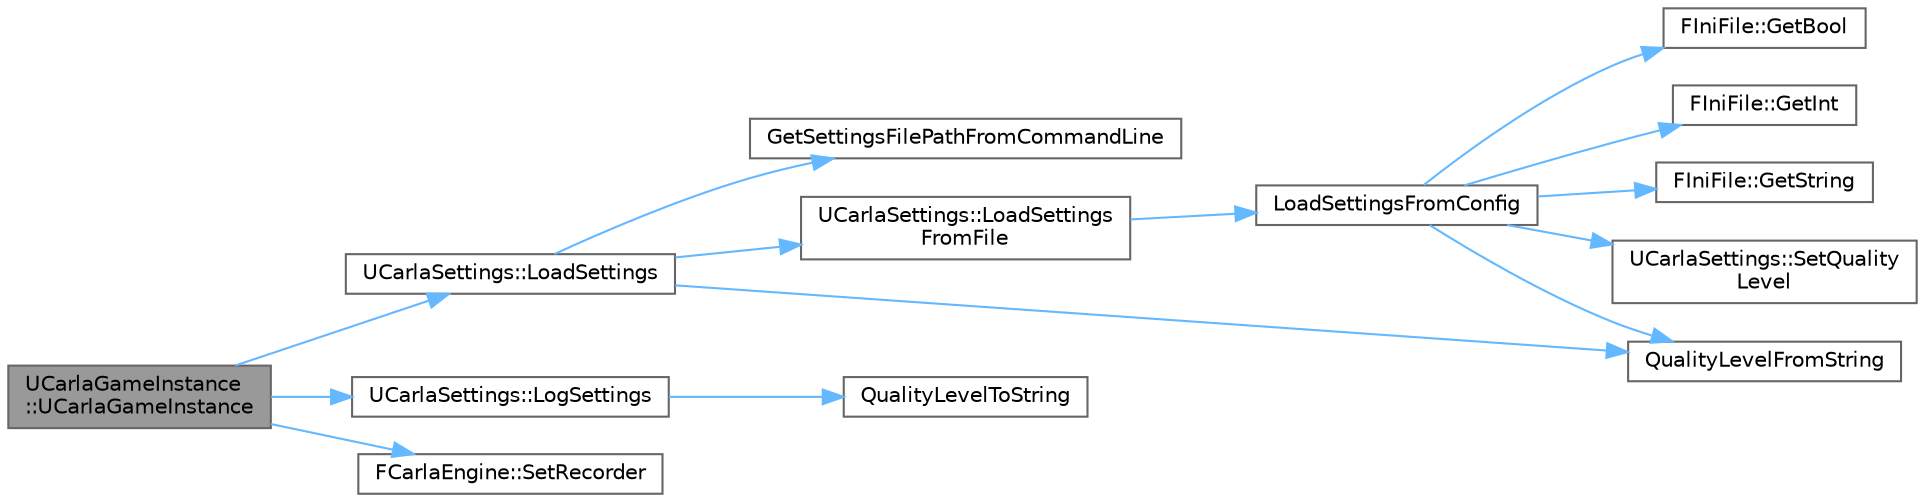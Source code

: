 digraph "UCarlaGameInstance::UCarlaGameInstance"
{
 // INTERACTIVE_SVG=YES
 // LATEX_PDF_SIZE
  bgcolor="transparent";
  edge [fontname=Helvetica,fontsize=10,labelfontname=Helvetica,labelfontsize=10];
  node [fontname=Helvetica,fontsize=10,shape=box,height=0.2,width=0.4];
  rankdir="LR";
  Node1 [id="Node000001",label="UCarlaGameInstance\l::UCarlaGameInstance",height=0.2,width=0.4,color="gray40", fillcolor="grey60", style="filled", fontcolor="black",tooltip=" "];
  Node1 -> Node2 [id="edge1_Node000001_Node000002",color="steelblue1",style="solid",tooltip=" "];
  Node2 [id="Node000002",label="UCarlaSettings::LoadSettings",height=0.2,width=0.4,color="grey40", fillcolor="white", style="filled",URL="$d7/d1e/classUCarlaSettings.html#a174db9a076cd0df7a2324ca728aeb1e5",tooltip="Load the settings based on the command-line arguments and the INI file if provided."];
  Node2 -> Node3 [id="edge2_Node000002_Node000003",color="steelblue1",style="solid",tooltip=" "];
  Node3 [id="Node000003",label="GetSettingsFilePathFromCommandLine",height=0.2,width=0.4,color="grey40", fillcolor="white", style="filled",URL="$dc/d42/CarlaSettings_8cpp.html#a011f1d39c2ae335fcd72a783bc89f51f",tooltip=" "];
  Node2 -> Node4 [id="edge3_Node000002_Node000004",color="steelblue1",style="solid",tooltip=" "];
  Node4 [id="Node000004",label="UCarlaSettings::LoadSettings\lFromFile",height=0.2,width=0.4,color="grey40", fillcolor="white", style="filled",URL="$d7/d1e/classUCarlaSettings.html#aa20145a25cbf094c738d7177b3291f8e",tooltip=" "];
  Node4 -> Node5 [id="edge4_Node000004_Node000005",color="steelblue1",style="solid",tooltip=" "];
  Node5 [id="Node000005",label="LoadSettingsFromConfig",height=0.2,width=0.4,color="grey40", fillcolor="white", style="filled",URL="$dc/d42/CarlaSettings_8cpp.html#a602a9561bdae71fa20d601f6fbad6b33",tooltip=" "];
  Node5 -> Node6 [id="edge5_Node000005_Node000006",color="steelblue1",style="solid",tooltip=" "];
  Node6 [id="Node000006",label="FIniFile::GetBool",height=0.2,width=0.4,color="grey40", fillcolor="white", style="filled",URL="$d6/de8/classFIniFile.html#a951d1e6601a472980d10666c3e01dd3d",tooltip=" "];
  Node5 -> Node7 [id="edge6_Node000005_Node000007",color="steelblue1",style="solid",tooltip=" "];
  Node7 [id="Node000007",label="FIniFile::GetInt",height=0.2,width=0.4,color="grey40", fillcolor="white", style="filled",URL="$d6/de8/classFIniFile.html#ae4e12c8fd62cea857e718ac066657297",tooltip=" "];
  Node5 -> Node8 [id="edge7_Node000005_Node000008",color="steelblue1",style="solid",tooltip=" "];
  Node8 [id="Node000008",label="FIniFile::GetString",height=0.2,width=0.4,color="grey40", fillcolor="white", style="filled",URL="$d6/de8/classFIniFile.html#aaa6537e119fba826b0958195237202a7",tooltip=" "];
  Node5 -> Node9 [id="edge8_Node000005_Node000009",color="steelblue1",style="solid",tooltip=" "];
  Node9 [id="Node000009",label="QualityLevelFromString",height=0.2,width=0.4,color="grey40", fillcolor="white", style="filled",URL="$dc/d42/CarlaSettings_8cpp.html#ab1cd26508512d8e907e1dfb2c86cb757",tooltip=" "];
  Node5 -> Node10 [id="edge9_Node000005_Node000010",color="steelblue1",style="solid",tooltip=" "];
  Node10 [id="Node000010",label="UCarlaSettings::SetQuality\lLevel",height=0.2,width=0.4,color="grey40", fillcolor="white", style="filled",URL="$d7/d1e/classUCarlaSettings.html#aa0d675637e55db086b3441792b26381e",tooltip="Sets the new quality settings level and make changes in the game related to it."];
  Node2 -> Node9 [id="edge10_Node000002_Node000009",color="steelblue1",style="solid",tooltip=" "];
  Node1 -> Node11 [id="edge11_Node000001_Node000011",color="steelblue1",style="solid",tooltip=" "];
  Node11 [id="Node000011",label="UCarlaSettings::LogSettings",height=0.2,width=0.4,color="grey40", fillcolor="white", style="filled",URL="$d7/d1e/classUCarlaSettings.html#aadaca1c20e5413aab737e3cd63779bd4",tooltip="Log settings values."];
  Node11 -> Node12 [id="edge12_Node000011_Node000012",color="steelblue1",style="solid",tooltip=" "];
  Node12 [id="Node000012",label="QualityLevelToString",height=0.2,width=0.4,color="grey40", fillcolor="white", style="filled",URL="$dc/d42/CarlaSettings_8cpp.html#ae720dbfe78ddf9fb3db15ef2a404817f",tooltip=" "];
  Node1 -> Node13 [id="edge13_Node000001_Node000013",color="steelblue1",style="solid",tooltip=" "];
  Node13 [id="Node000013",label="FCarlaEngine::SetRecorder",height=0.2,width=0.4,color="grey40", fillcolor="white", style="filled",URL="$dc/d49/classFCarlaEngine.html#ac432b3a472ef220baca1d7086e2ae8c0",tooltip=" "];
}
